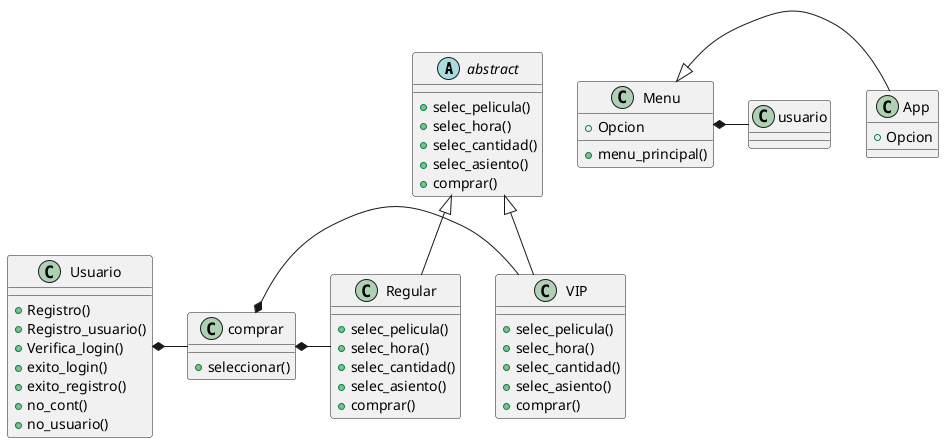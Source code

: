 @startuml
abstract abstract {
+selec_pelicula()
+selec_hora()
+selec_cantidad()
+selec_asiento()
+comprar()
}

class VIP {
+selec_pelicula()
+selec_hora()
+selec_cantidad()
+selec_asiento()
+comprar()
}

class Regular {
+selec_pelicula()
+selec_hora()
+selec_cantidad()
+selec_asiento()
+comprar()
}

class comprar {
+seleccionar()
}
class Usuario {
+Registro()
+Registro_usuario()
+Verifica_login()
+exito_login()
+exito_registro()
+no_cont()
+no_usuario()
}
class App {
+Opcion
}
class Menu {
+Opcion
+menu_principal()
}
abstract <|-- VIP
abstract <|-- Regular
comprar *- VIP
comprar *- Regular
Usuario *- comprar
Menu <|- App
Menu *- usuario


@enduml
